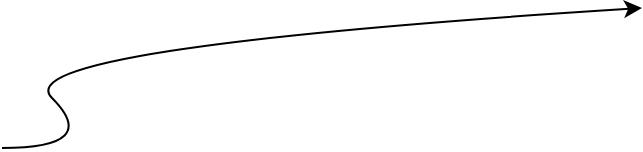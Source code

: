 <mxfile version="10.7.7" type="device"><diagram id="jfTa9hdLisktJ3bvRiDF" name="Page-1"><mxGraphModel dx="996" dy="595" grid="1" gridSize="10" guides="1" tooltips="1" connect="1" arrows="1" fold="1" page="1" pageScale="1" pageWidth="850" pageHeight="1100" math="0" shadow="0"><root><mxCell id="0"/><mxCell id="1" parent="0"/><mxCell id="02GxFL7PaAIyfVgiXXbu-1" value="" style="curved=1;endArrow=classic;html=1;" edge="1" parent="1"><mxGeometry width="50" height="50" relative="1" as="geometry"><mxPoint x="160" y="360" as="sourcePoint"/><mxPoint x="480" y="290" as="targetPoint"/><Array as="points"><mxPoint x="210" y="360"/><mxPoint x="160" y="310"/></Array></mxGeometry></mxCell></root></mxGraphModel></diagram></mxfile>